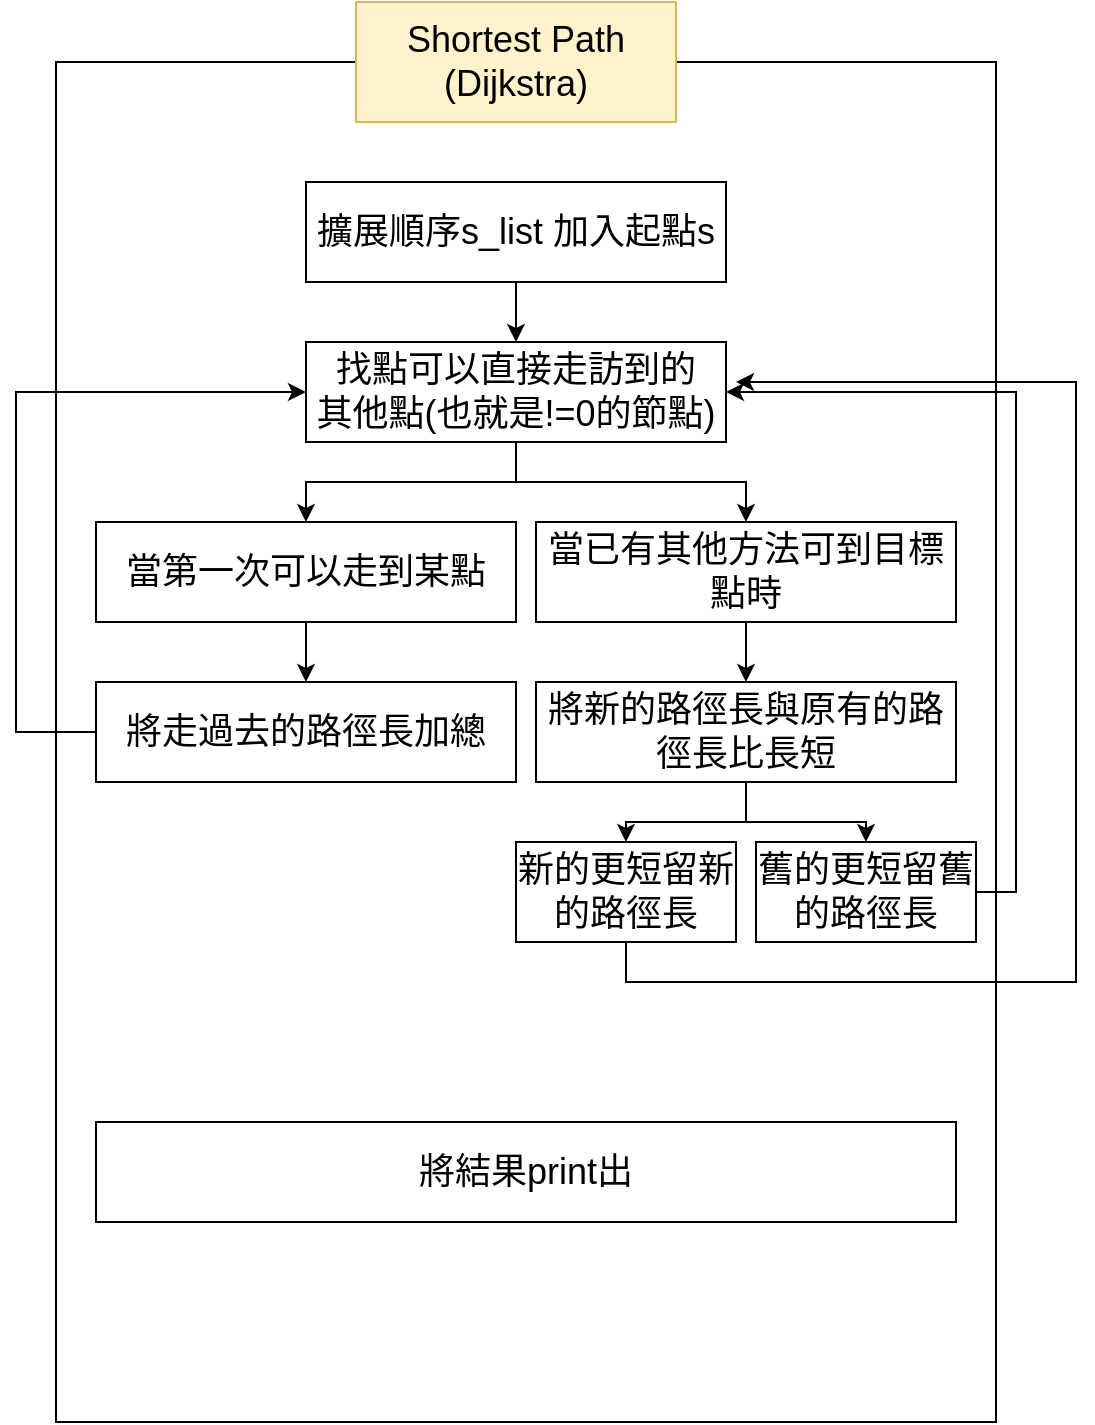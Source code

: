 <mxfile version="12.4.8" type="device"><diagram id="zdyc_C8Dnhl9nSZfeABm" name="Page-1"><mxGraphModel dx="1024" dy="534" grid="1" gridSize="10" guides="1" tooltips="1" connect="1" arrows="1" fold="1" page="1" pageScale="1" pageWidth="827" pageHeight="1169" math="0" shadow="0"><root><mxCell id="0"/><mxCell id="1" parent="0"/><mxCell id="6X_iScREiHJpQgEY0jh0-2" value="" style="rounded=0;whiteSpace=wrap;html=1;fillColor=none;" vertex="1" parent="1"><mxGeometry x="168" y="80" width="470" height="680" as="geometry"/></mxCell><mxCell id="6X_iScREiHJpQgEY0jh0-3" value="&lt;font style=&quot;font-size: 18px&quot;&gt;Shortest Path&lt;br&gt;(Dijkstra)&lt;/font&gt;" style="rounded=0;whiteSpace=wrap;html=1;fillColor=#fff2cc;strokeColor=#d6b656;" vertex="1" parent="1"><mxGeometry x="318" y="50" width="160" height="60" as="geometry"/></mxCell><mxCell id="6X_iScREiHJpQgEY0jh0-6" value="" style="edgeStyle=orthogonalEdgeStyle;rounded=0;orthogonalLoop=1;jettySize=auto;html=1;" edge="1" parent="1" source="6X_iScREiHJpQgEY0jh0-4" target="6X_iScREiHJpQgEY0jh0-5"><mxGeometry relative="1" as="geometry"/></mxCell><mxCell id="6X_iScREiHJpQgEY0jh0-4" value="&lt;font style=&quot;font-size: 18px&quot;&gt;擴展順序s_list 加入起點s&lt;/font&gt;" style="rounded=0;whiteSpace=wrap;html=1;fillColor=none;" vertex="1" parent="1"><mxGeometry x="293" y="140" width="210" height="50" as="geometry"/></mxCell><mxCell id="6X_iScREiHJpQgEY0jh0-11" style="edgeStyle=orthogonalEdgeStyle;rounded=0;orthogonalLoop=1;jettySize=auto;html=1;exitX=0.5;exitY=1;exitDx=0;exitDy=0;entryX=0.5;entryY=0;entryDx=0;entryDy=0;" edge="1" parent="1" source="6X_iScREiHJpQgEY0jh0-5" target="6X_iScREiHJpQgEY0jh0-7"><mxGeometry relative="1" as="geometry"/></mxCell><mxCell id="6X_iScREiHJpQgEY0jh0-12" style="edgeStyle=orthogonalEdgeStyle;rounded=0;orthogonalLoop=1;jettySize=auto;html=1;exitX=0.5;exitY=1;exitDx=0;exitDy=0;" edge="1" parent="1" source="6X_iScREiHJpQgEY0jh0-5" target="6X_iScREiHJpQgEY0jh0-10"><mxGeometry relative="1" as="geometry"/></mxCell><mxCell id="6X_iScREiHJpQgEY0jh0-5" value="&lt;font style=&quot;font-size: 18px&quot;&gt;找點可以直接走訪到的&lt;br&gt;其他點(也就是!=0的節點)&lt;br&gt;&lt;/font&gt;" style="rounded=0;whiteSpace=wrap;html=1;fillColor=none;" vertex="1" parent="1"><mxGeometry x="293" y="220" width="210" height="50" as="geometry"/></mxCell><mxCell id="6X_iScREiHJpQgEY0jh0-13" value="" style="edgeStyle=orthogonalEdgeStyle;rounded=0;orthogonalLoop=1;jettySize=auto;html=1;" edge="1" parent="1" source="6X_iScREiHJpQgEY0jh0-7" target="6X_iScREiHJpQgEY0jh0-9"><mxGeometry relative="1" as="geometry"/></mxCell><mxCell id="6X_iScREiHJpQgEY0jh0-7" value="&lt;font style=&quot;font-size: 18px&quot;&gt;當第一次可以走到某點&lt;br&gt;&lt;/font&gt;" style="rounded=0;whiteSpace=wrap;html=1;fillColor=none;" vertex="1" parent="1"><mxGeometry x="188" y="310" width="210" height="50" as="geometry"/></mxCell><mxCell id="6X_iScREiHJpQgEY0jh0-17" style="edgeStyle=orthogonalEdgeStyle;rounded=0;orthogonalLoop=1;jettySize=auto;html=1;exitX=0.5;exitY=1;exitDx=0;exitDy=0;entryX=0.5;entryY=0;entryDx=0;entryDy=0;" edge="1" parent="1" source="6X_iScREiHJpQgEY0jh0-8" target="6X_iScREiHJpQgEY0jh0-14"><mxGeometry relative="1" as="geometry"/></mxCell><mxCell id="6X_iScREiHJpQgEY0jh0-18" style="edgeStyle=orthogonalEdgeStyle;rounded=0;orthogonalLoop=1;jettySize=auto;html=1;exitX=0.5;exitY=1;exitDx=0;exitDy=0;entryX=0.5;entryY=0;entryDx=0;entryDy=0;" edge="1" parent="1" source="6X_iScREiHJpQgEY0jh0-8" target="6X_iScREiHJpQgEY0jh0-15"><mxGeometry relative="1" as="geometry"/></mxCell><mxCell id="6X_iScREiHJpQgEY0jh0-8" value="&lt;font style=&quot;font-size: 18px&quot;&gt;將新的路徑長與原有的路徑長比長短&lt;br&gt;&lt;/font&gt;" style="rounded=0;whiteSpace=wrap;html=1;fillColor=none;" vertex="1" parent="1"><mxGeometry x="408" y="390" width="210" height="50" as="geometry"/></mxCell><mxCell id="6X_iScREiHJpQgEY0jh0-19" style="edgeStyle=orthogonalEdgeStyle;rounded=0;orthogonalLoop=1;jettySize=auto;html=1;exitX=0;exitY=0.5;exitDx=0;exitDy=0;entryX=0;entryY=0.5;entryDx=0;entryDy=0;" edge="1" parent="1" source="6X_iScREiHJpQgEY0jh0-9" target="6X_iScREiHJpQgEY0jh0-5"><mxGeometry relative="1" as="geometry"><Array as="points"><mxPoint x="148" y="415"/><mxPoint x="148" y="245"/></Array></mxGeometry></mxCell><mxCell id="6X_iScREiHJpQgEY0jh0-9" value="&lt;font style=&quot;font-size: 18px&quot;&gt;將走過去的路徑長加總&lt;br&gt;&lt;/font&gt;" style="rounded=0;whiteSpace=wrap;html=1;fillColor=none;" vertex="1" parent="1"><mxGeometry x="188" y="390" width="210" height="50" as="geometry"/></mxCell><mxCell id="6X_iScREiHJpQgEY0jh0-16" value="" style="edgeStyle=orthogonalEdgeStyle;rounded=0;orthogonalLoop=1;jettySize=auto;html=1;" edge="1" parent="1" source="6X_iScREiHJpQgEY0jh0-10" target="6X_iScREiHJpQgEY0jh0-8"><mxGeometry relative="1" as="geometry"/></mxCell><mxCell id="6X_iScREiHJpQgEY0jh0-10" value="&lt;font style=&quot;font-size: 18px&quot;&gt;當已有其他方法可到目標點時&lt;br&gt;&lt;/font&gt;" style="rounded=0;whiteSpace=wrap;html=1;fillColor=none;" vertex="1" parent="1"><mxGeometry x="408" y="310" width="210" height="50" as="geometry"/></mxCell><mxCell id="6X_iScREiHJpQgEY0jh0-21" style="edgeStyle=orthogonalEdgeStyle;rounded=0;orthogonalLoop=1;jettySize=auto;html=1;exitX=0.5;exitY=1;exitDx=0;exitDy=0;" edge="1" parent="1" source="6X_iScREiHJpQgEY0jh0-14"><mxGeometry relative="1" as="geometry"><mxPoint x="508" y="240" as="targetPoint"/><Array as="points"><mxPoint x="453" y="540"/><mxPoint x="678" y="540"/><mxPoint x="678" y="240"/></Array></mxGeometry></mxCell><mxCell id="6X_iScREiHJpQgEY0jh0-14" value="&lt;font style=&quot;font-size: 18px&quot;&gt;新的更短留新的路徑長&lt;br&gt;&lt;/font&gt;" style="rounded=0;whiteSpace=wrap;html=1;fillColor=none;" vertex="1" parent="1"><mxGeometry x="398" y="470" width="110" height="50" as="geometry"/></mxCell><mxCell id="6X_iScREiHJpQgEY0jh0-20" style="edgeStyle=orthogonalEdgeStyle;rounded=0;orthogonalLoop=1;jettySize=auto;html=1;exitX=1;exitY=0.5;exitDx=0;exitDy=0;entryX=1;entryY=0.5;entryDx=0;entryDy=0;" edge="1" parent="1" source="6X_iScREiHJpQgEY0jh0-15" target="6X_iScREiHJpQgEY0jh0-5"><mxGeometry relative="1" as="geometry"/></mxCell><mxCell id="6X_iScREiHJpQgEY0jh0-15" value="&lt;font style=&quot;font-size: 18px&quot;&gt;舊的更短留舊的路徑長&lt;br&gt;&lt;/font&gt;" style="rounded=0;whiteSpace=wrap;html=1;fillColor=none;" vertex="1" parent="1"><mxGeometry x="518" y="470" width="110" height="50" as="geometry"/></mxCell><mxCell id="6X_iScREiHJpQgEY0jh0-22" value="&lt;font style=&quot;font-size: 18px&quot;&gt;將結果print出&lt;br&gt;&lt;/font&gt;" style="rounded=0;whiteSpace=wrap;html=1;fillColor=none;" vertex="1" parent="1"><mxGeometry x="188" y="610" width="430" height="50" as="geometry"/></mxCell></root></mxGraphModel></diagram></mxfile>